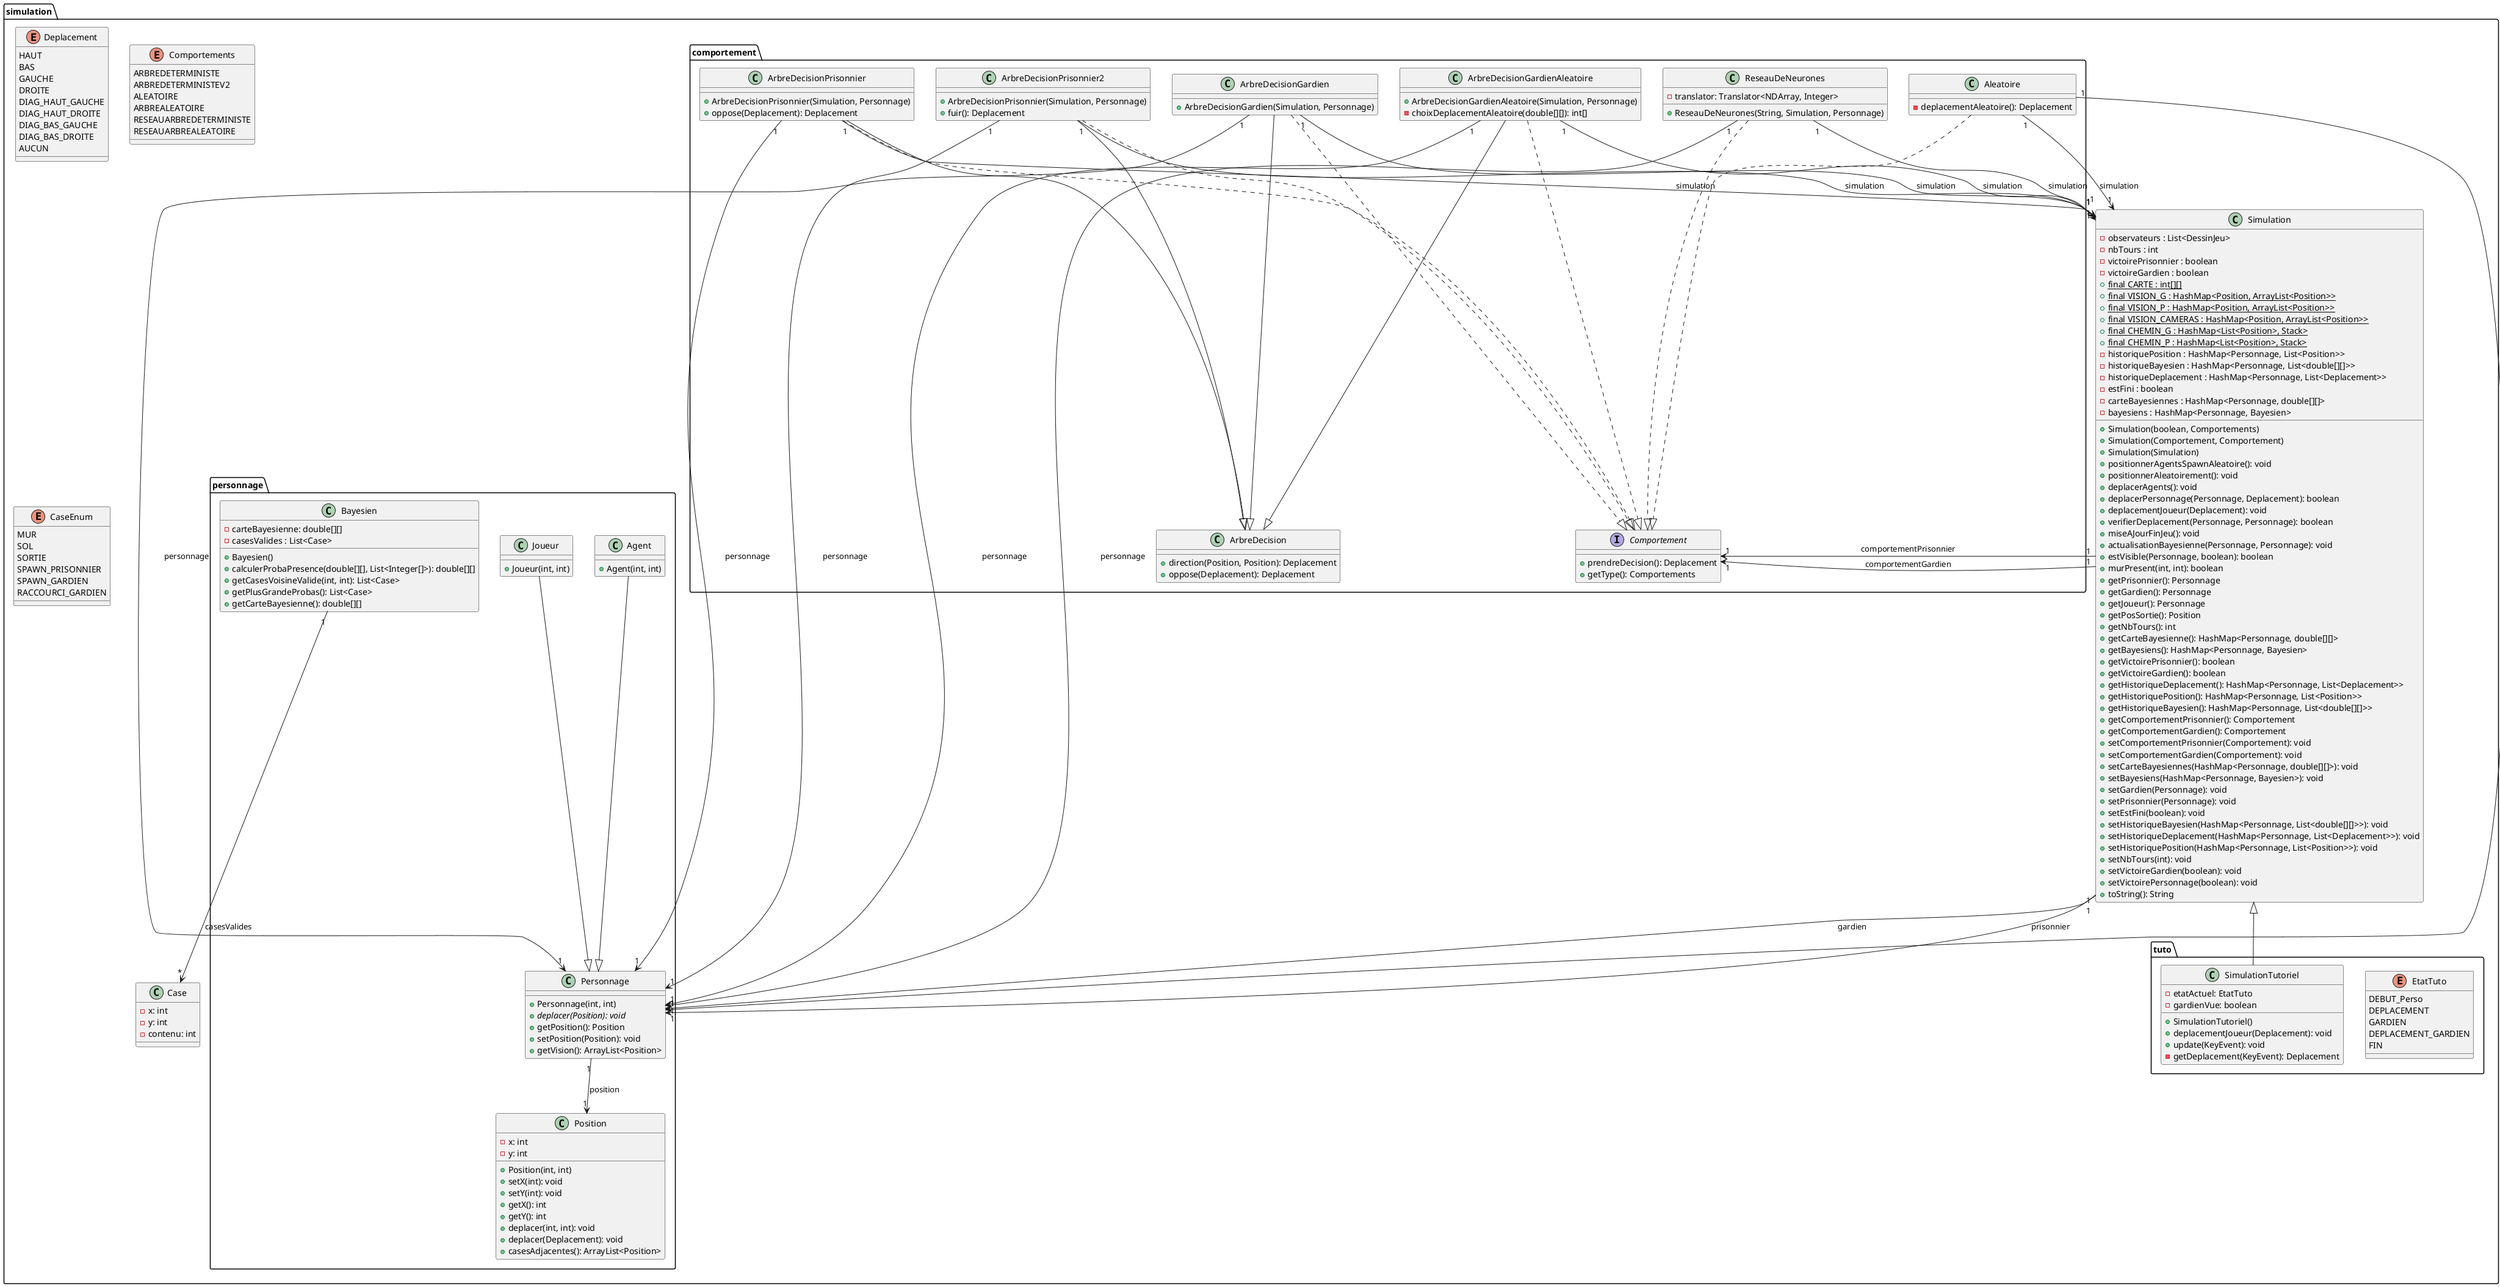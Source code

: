 @startuml

package "simulation"{
  enum Deplacement{
    HAUT
    BAS
    GAUCHE
    DROITE
    DIAG_HAUT_GAUCHE
    DIAG_HAUT_DROITE
    DIAG_BAS_GAUCHE
    DIAG_BAS_DROITE
    AUCUN
  }
  enum Comportements{
    ARBREDETERMINISTE
    ARBREDETERMINISTEV2
    ALEATOIRE
    ARBREALEATOIRE
    RESEAUARBREDETERMINISTE
    RESEAUARBREALEATOIRE
  }
  enum CaseEnum{
    MUR
    SOL
    SORTIE
    SPAWN_PRISONNIER
    SPAWN_GARDIEN
    RACCOURCI_GARDIEN
  }


  package "comportement"{
    class ReseauDeNeurones{
        - translator: Translator<NDArray, Integer>
        + ReseauDeNeurones(String, Simulation, Personnage)
    }
    Interface Comportement{
        + prendreDecision(): Deplacement
        + getType(): Comportements
    }
    class Aleatoire{
        - deplacementAleatoire(): Deplacement
    }
    class ArbreDecision{
        + direction(Position, Position): Deplacement
        + oppose(Deplacement): Deplacement
    }
    class ArbreDecisionGardien{
      + ArbreDecisionGardien(Simulation, Personnage)
    }
    class ArbreDecisionGardienAleatoire{
        + ArbreDecisionGardienAleatoire(Simulation, Personnage)
        - choixDeplacementAleatoire(double[][]): int[]
    }
    class ArbreDecisionPrisonnier{
          + ArbreDecisionPrisonnier(Simulation, Personnage)
          + oppose(Deplacement): Deplacement
    }
    class ArbreDecisionPrisonnier2{
          + ArbreDecisionPrisonnier(Simulation, Personnage)
          + fuir(): Deplacement
    }
  }
  class Simulation{
    - observateurs : List<DessinJeu>
    - nbTours : int
    - victoirePrisonnier : boolean
    - victoireGardien : boolean
    + {static} final CARTE : int[][]
    + {static} final VISION_G : HashMap<Position, ArrayList<Position>>
    + {static} final VISION_P : HashMap<Position, ArrayList<Position>>
    + {static} final VISION_CAMERAS : HashMap<Position, ArrayList<Position>>
    + {static} final CHEMIN_G : HashMap<List<Position>, Stack>
    + {static} final CHEMIN_P : HashMap<List<Position>, Stack>
    - historiquePosition : HashMap<Personnage, List<Position>>
    - historiqueBayesien : HashMap<Personnage, List<double[][]>>
    - historiqueDeplacement : HashMap<Personnage, List<Deplacement>>
    - estFini : boolean
    - carteBayesiennes : HashMap<Personnage, double[][]>
    - bayesiens : HashMap<Personnage, Bayesien>
    + Simulation(boolean, Comportements)
    + Simulation(Comportement, Comportement)
    + Simulation(Simulation)
    + positionnerAgentsSpawnAleatoire(): void
    + positionnerAleatoirement(): void
    + deplacerAgents(): void
    + deplacerPersonnage(Personnage, Deplacement): boolean
    + deplacementJoueur(Deplacement): void
    + verifierDeplacement(Personnage, Personnage): boolean
    + miseAJourFinJeu(): void
    + actualisationBayesienne(Personnage, Personnage): void
    + estVisible(Personnage, boolean): boolean
    + murPresent(int, int): boolean
    + getPrisonnier(): Personnage
    + getGardien(): Personnage
    + getJoueur(): Personnage
    + getPosSortie(): Position
    + getNbTours(): int
    + getCarteBayesienne(): HashMap<Personnage, double[][]>
    + getBayesiens(): HashMap<Personnage, Bayesien>
    + getVictoirePrisonnier(): boolean
    + getVictoireGardien(): boolean
    + getHistoriqueDeplacement(): HashMap<Personnage, List<Deplacement>>
    + getHistoriquePosition(): HashMap<Personnage, List<Position>>
    + getHistoriqueBayesien(): HashMap<Personnage, List<double[][]>>
    + getComportementPrisonnier(): Comportement
    + getComportementGardien(): Comportement
    + setComportementPrisonnier(Comportement): void
    + setComportementGardien(Comportement): void
    + setCarteBayesiennes(HashMap<Personnage, double[][]>): void
    + setBayesiens(HashMap<Personnage, Bayesien>): void
    + setGardien(Personnage): void
    + setPrisonnier(Personnage): void
    + setEstFini(boolean): void
    + setHistoriqueBayesien(HashMap<Personnage, List<double[][]>>): void
    + setHistoriqueDeplacement(HashMap<Personnage, List<Deplacement>>): void
    + setHistoriquePosition(HashMap<Personnage, List<Position>>): void
    + setNbTours(int): void
    + setVictoireGardien(boolean): void
    + setVictoirePersonnage(boolean): void
    + toString(): String
  }

  class Case{
    - x: int
    - y: int
    - contenu: int
  }

  package "personnage"{
    class Bayesien{
      - carteBayesienne: double[][]
      - casesValides : List<Case>
      + Bayesien()
      + calculerProbaPresence(double[][], List<Integer[]>): double[][]
      + getCasesVoisineValide(int, int): List<Case>
      + getPlusGrandeProbas(): List<Case>
      + getCarteBayesienne(): double[][]
    }
    class Position{
     - x: int
     - y: int
     + Position(int, int)
     + setX(int): void
     + setY(int): void
     + getX(): int
     + getY(): int
     + deplacer(int, int): void
     + deplacer(Deplacement): void
     + casesAdjacentes(): ArrayList<Position>
    }

    class Personnage{
      + Personnage(int, int)
      + {abstract} deplacer(Position): void
      + getPosition(): Position
      + setPosition(Position): void
      + getVision(): ArrayList<Position>
    }
    class Agent{
      + Agent(int, int)

    }
    class Joueur{
      + Joueur(int, int)
    }
  }
  package "tuto"{
    enum EtatTuto {
        DEBUT_Perso
        DEPLACEMENT
        GARDIEN
        DEPLACEMENT_GARDIEN
        FIN
    }
    class SimulationTutoriel{
        - etatActuel: EtatTuto
        - gardienVue: boolean
        + SimulationTutoriel()
        + deplacementJoueur(Deplacement): void
        + update(KeyEvent): void
        - getDeplacement(KeyEvent): Deplacement
    }

  }
}


ReseauDeNeurones "1" --> "1" Simulation : simulation
ReseauDeNeurones "1" --> "1" Personnage : personnage
ReseauDeNeurones ..|> Comportement
Aleatoire "1" --> "1" Simulation : simulation
Aleatoire "1" --> "1" Personnage : perso
Aleatoire ..|> Comportement
ArbreDecisionPrisonnier --|> ArbreDecision
ArbreDecisionGardien --|> ArbreDecision
ArbreDecisionPrisonnier ..|> Comportement
ArbreDecisionGardien ..|> Comportement
ArbreDecisionPrisonnier "1" --> "1" Simulation: simulation
ArbreDecisionPrisonnier "1" --> "1" Personnage: personnage
ArbreDecisionGardien "1" --> "1" Simulation: simulation
ArbreDecisionGardien "1" --> "1" Personnage: personnage
ArbreDecisionGardienAleatoire "1" --> "1" Simulation: simulation
ArbreDecisionGardienAleatoire "1" --> "1" Personnage: personnage
ArbreDecisionGardienAleatoire ..|> Comportement
ArbreDecisionGardienAleatoire --|> ArbreDecision
ArbreDecisionPrisonnier2 "1" --> "1" Simulation: simulation
ArbreDecisionPrisonnier2 "1" --> "1" Personnage: personnage
ArbreDecisionPrisonnier2 --|> ArbreDecision
ArbreDecisionPrisonnier2 ..|> Comportement



Bayesien "1" --> "*" Case: casesValides
Agent --|> Personnage
Joueur --|> Personnage
Personnage "1" --> "1" Position : position

Simulation "1" --> "1" Personnage: gardien
Simulation "1" --> "1" Personnage: prisonnier
Simulation "1" --> "1" Comportement: comportementGardien
Simulation "1" --> "1" Comportement: comportementPrisonnier

Simulation <|-- SimulationTutoriel


@enduml
